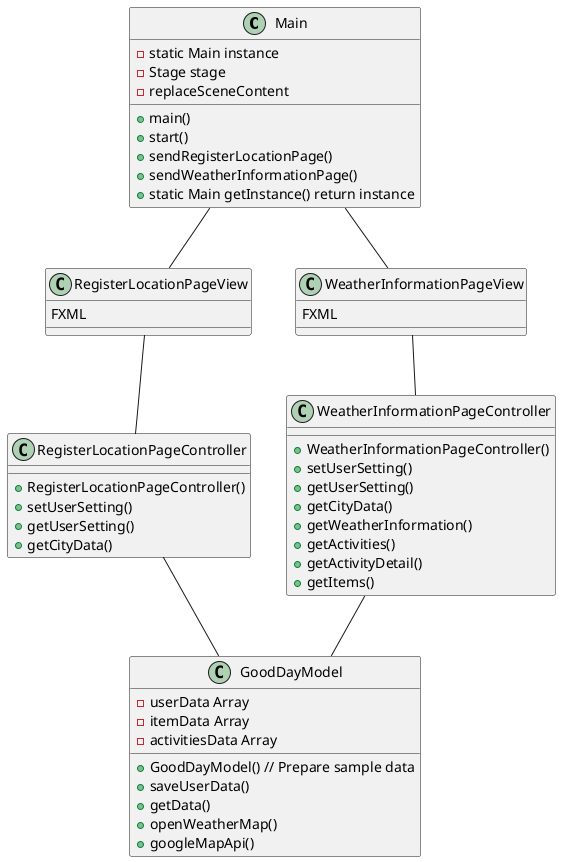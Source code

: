 @startuml

class Main{
    -static Main instance
    -Stage stage
    +main()
    +start()
    +sendRegisterLocationPage()
    +sendWeatherInformationPage()
    -replaceSceneContent
    +static Main getInstance() return instance

}

class RegisterLocationPageView{
  FXML
}

class WeatherInformationPageView{
  FXML
}

class RegisterLocationPageController{
  +RegisterLocationPageController()
  +setUserSetting()
  +getUserSetting()
  +getCityData()
}

class WeatherInformationPageController{
  +WeatherInformationPageController()
  +setUserSetting()
  +getUserSetting()
  +getCityData()
  +getWeatherInformation()
  +getActivities()
  +getActivityDetail()
  +getItems()
}

class GoodDayModel{
  -userData Array
  -itemData Array
  -activitiesData Array
  +GoodDayModel() // Prepare sample data
  +saveUserData()
  +getData()
  +openWeatherMap()
  +googleMapApi()
}

Main -- RegisterLocationPageView
Main -- WeatherInformationPageView
RegisterLocationPageView -- RegisterLocationPageController
WeatherInformationPageView -- WeatherInformationPageController
RegisterLocationPageController -- GoodDayModel
WeatherInformationPageController -- GoodDayModel

@enduml